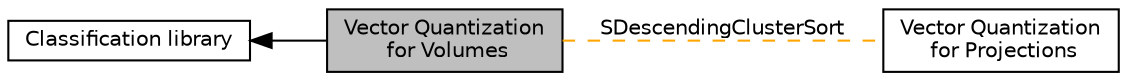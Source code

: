 digraph "Vector Quantization for Volumes"
{
  edge [fontname="Helvetica",fontsize="10",labelfontname="Helvetica",labelfontsize="10"];
  node [fontname="Helvetica",fontsize="10",shape=record];
  rankdir=LR;
  Node1 [label="Classification library",height=0.2,width=0.4,color="black", fillcolor="white", style="filled",URL="$group__ClassificationLibrary.html"];
  Node2 [label="Vector Quantization\l for Projections",height=0.2,width=0.4,color="black", fillcolor="white", style="filled",URL="$group__VQforProjections.html"];
  Node0 [label="Vector Quantization\l for Volumes",height=0.2,width=0.4,color="black", fillcolor="grey75", style="filled", fontcolor="black"];
  Node1->Node0 [shape=plaintext, dir="back", style="solid"];
  Node0->Node2 [shape=plaintext, label="SDescendingClusterSort", color="orange", dir="none", style="dashed"];
}
